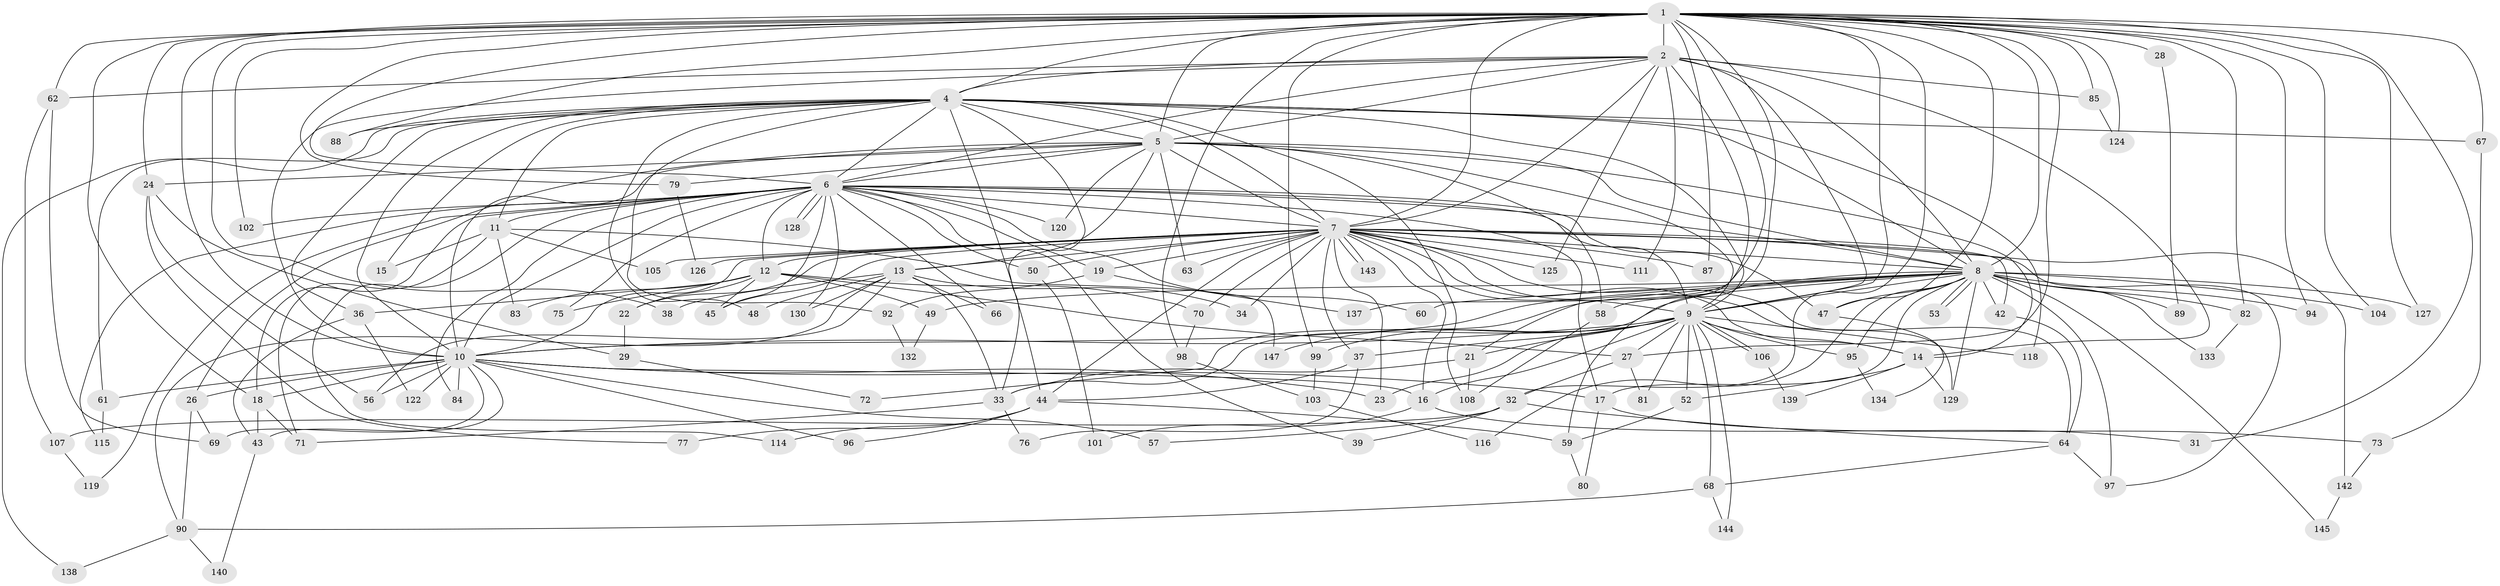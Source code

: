 // original degree distribution, {19: 0.006802721088435374, 15: 0.006802721088435374, 24: 0.013605442176870748, 18: 0.013605442176870748, 33: 0.006802721088435374, 37: 0.006802721088435374, 27: 0.006802721088435374, 20: 0.006802721088435374, 7: 0.013605442176870748, 11: 0.006802721088435374, 8: 0.013605442176870748, 2: 0.4965986394557823, 5: 0.047619047619047616, 4: 0.06802721088435375, 3: 0.25170068027210885, 6: 0.034013605442176874}
// Generated by graph-tools (version 1.1) at 2025/41/03/06/25 10:41:44]
// undirected, 117 vertices, 273 edges
graph export_dot {
graph [start="1"]
  node [color=gray90,style=filled];
  1 [super="+3"];
  2 [super="+110"];
  4 [super="+41"];
  5;
  6 [super="+20"];
  7 [super="+46"];
  8 [super="+30"];
  9 [super="+25"];
  10 [super="+54"];
  11 [super="+100"];
  12 [super="+40"];
  13 [super="+35"];
  14 [super="+146"];
  15;
  16 [super="+86"];
  17 [super="+78"];
  18 [super="+136"];
  19;
  21;
  22;
  23 [super="+135"];
  24 [super="+113"];
  26;
  27 [super="+55"];
  28;
  29;
  31;
  32 [super="+91"];
  33 [super="+93"];
  34;
  36;
  37 [super="+123"];
  38;
  39;
  42;
  43 [super="+51"];
  44 [super="+74"];
  45 [super="+141"];
  47 [super="+109"];
  48;
  49;
  50;
  52;
  53;
  56 [super="+65"];
  57;
  58;
  59;
  60;
  61;
  62;
  63;
  64;
  66;
  67;
  68;
  69 [super="+112"];
  70;
  71;
  72;
  73;
  75;
  76;
  77;
  79;
  80;
  81;
  82;
  83;
  84;
  85;
  87;
  88;
  89;
  90 [super="+121"];
  92;
  94;
  95;
  96;
  97 [super="+131"];
  98;
  99;
  101;
  102;
  103;
  104;
  105;
  106;
  107;
  108 [super="+117"];
  111;
  114;
  115;
  116;
  118;
  119;
  120;
  122;
  124;
  125;
  126;
  127;
  128;
  129;
  130;
  132;
  133;
  134;
  137;
  138;
  139;
  140;
  142;
  143;
  144;
  145;
  147;
  1 -- 2 [weight=2];
  1 -- 4 [weight=2];
  1 -- 5 [weight=2];
  1 -- 6 [weight=2];
  1 -- 7 [weight=2];
  1 -- 8 [weight=2];
  1 -- 9 [weight=2];
  1 -- 10 [weight=2];
  1 -- 28 [weight=2];
  1 -- 31;
  1 -- 62;
  1 -- 82;
  1 -- 85;
  1 -- 88;
  1 -- 94;
  1 -- 102;
  1 -- 104;
  1 -- 137;
  1 -- 67;
  1 -- 79;
  1 -- 18;
  1 -- 87;
  1 -- 24;
  1 -- 32;
  1 -- 98;
  1 -- 99;
  1 -- 38;
  1 -- 47;
  1 -- 59;
  1 -- 124;
  1 -- 127;
  1 -- 27;
  2 -- 4;
  2 -- 5;
  2 -- 6;
  2 -- 7;
  2 -- 8;
  2 -- 9;
  2 -- 10;
  2 -- 21;
  2 -- 62;
  2 -- 85;
  2 -- 111;
  2 -- 125;
  2 -- 14;
  4 -- 5;
  4 -- 6;
  4 -- 7;
  4 -- 8;
  4 -- 9;
  4 -- 10;
  4 -- 11;
  4 -- 15;
  4 -- 33;
  4 -- 36 [weight=2];
  4 -- 44;
  4 -- 48;
  4 -- 67;
  4 -- 108;
  4 -- 118;
  4 -- 88;
  4 -- 138;
  4 -- 92;
  4 -- 61;
  5 -- 6;
  5 -- 7;
  5 -- 8;
  5 -- 9;
  5 -- 10;
  5 -- 13;
  5 -- 14;
  5 -- 24 [weight=2];
  5 -- 26;
  5 -- 58;
  5 -- 63;
  5 -- 79;
  5 -- 120;
  6 -- 7;
  6 -- 8 [weight=2];
  6 -- 9;
  6 -- 10 [weight=3];
  6 -- 11;
  6 -- 12;
  6 -- 17;
  6 -- 19;
  6 -- 39;
  6 -- 45;
  6 -- 47;
  6 -- 50;
  6 -- 60;
  6 -- 66;
  6 -- 75;
  6 -- 84;
  6 -- 102;
  6 -- 114;
  6 -- 115;
  6 -- 119;
  6 -- 120;
  6 -- 128;
  6 -- 128;
  6 -- 130;
  6 -- 18;
  7 -- 8;
  7 -- 9;
  7 -- 10;
  7 -- 12 [weight=2];
  7 -- 13;
  7 -- 14 [weight=2];
  7 -- 16;
  7 -- 19;
  7 -- 22;
  7 -- 23;
  7 -- 34;
  7 -- 37;
  7 -- 42;
  7 -- 44;
  7 -- 45;
  7 -- 50;
  7 -- 63;
  7 -- 64;
  7 -- 70;
  7 -- 87;
  7 -- 97;
  7 -- 105;
  7 -- 111;
  7 -- 125;
  7 -- 126;
  7 -- 129;
  7 -- 142;
  7 -- 143;
  7 -- 143;
  8 -- 9;
  8 -- 10;
  8 -- 33;
  8 -- 49;
  8 -- 53;
  8 -- 53;
  8 -- 72;
  8 -- 82;
  8 -- 89;
  8 -- 94;
  8 -- 95;
  8 -- 97;
  8 -- 104;
  8 -- 127;
  8 -- 129;
  8 -- 133;
  8 -- 145;
  8 -- 116;
  8 -- 58;
  8 -- 42;
  8 -- 60;
  8 -- 47;
  8 -- 17;
  9 -- 10;
  9 -- 21;
  9 -- 23;
  9 -- 27;
  9 -- 37;
  9 -- 52;
  9 -- 68;
  9 -- 81;
  9 -- 95;
  9 -- 99;
  9 -- 106;
  9 -- 106;
  9 -- 118;
  9 -- 144;
  9 -- 147;
  9 -- 16;
  9 -- 14;
  10 -- 16;
  10 -- 17;
  10 -- 18;
  10 -- 26;
  10 -- 61;
  10 -- 84;
  10 -- 96;
  10 -- 69;
  10 -- 122;
  10 -- 57;
  10 -- 43;
  10 -- 23;
  10 -- 56;
  11 -- 15;
  11 -- 83;
  11 -- 105;
  11 -- 147;
  11 -- 71;
  12 -- 22;
  12 -- 27;
  12 -- 36;
  12 -- 49;
  12 -- 70;
  12 -- 75;
  12 -- 83;
  12 -- 45;
  13 -- 34;
  13 -- 38;
  13 -- 48;
  13 -- 56;
  13 -- 130;
  13 -- 33;
  13 -- 66;
  13 -- 90;
  14 -- 52;
  14 -- 139;
  14 -- 129;
  16 -- 31;
  16 -- 101;
  17 -- 73;
  17 -- 80;
  18 -- 43;
  18 -- 71;
  19 -- 92;
  19 -- 137;
  21 -- 33;
  21 -- 108;
  22 -- 29;
  24 -- 29;
  24 -- 56;
  24 -- 77;
  26 -- 69;
  26 -- 90;
  27 -- 32;
  27 -- 81;
  28 -- 89;
  29 -- 72;
  32 -- 39;
  32 -- 57;
  32 -- 107;
  32 -- 64;
  33 -- 71;
  33 -- 76;
  36 -- 43;
  36 -- 122;
  37 -- 76;
  37 -- 44;
  42 -- 64;
  43 -- 140;
  44 -- 114;
  44 -- 96;
  44 -- 59;
  44 -- 77;
  47 -- 134;
  49 -- 132;
  50 -- 101;
  52 -- 59;
  58 -- 108;
  59 -- 80;
  61 -- 115;
  62 -- 69;
  62 -- 107;
  64 -- 68;
  64 -- 97;
  67 -- 73;
  68 -- 90;
  68 -- 144;
  70 -- 98;
  73 -- 142;
  79 -- 126;
  82 -- 133;
  85 -- 124;
  90 -- 138;
  90 -- 140;
  92 -- 132;
  95 -- 134;
  98 -- 103;
  99 -- 103;
  103 -- 116;
  106 -- 139;
  107 -- 119;
  142 -- 145;
}
